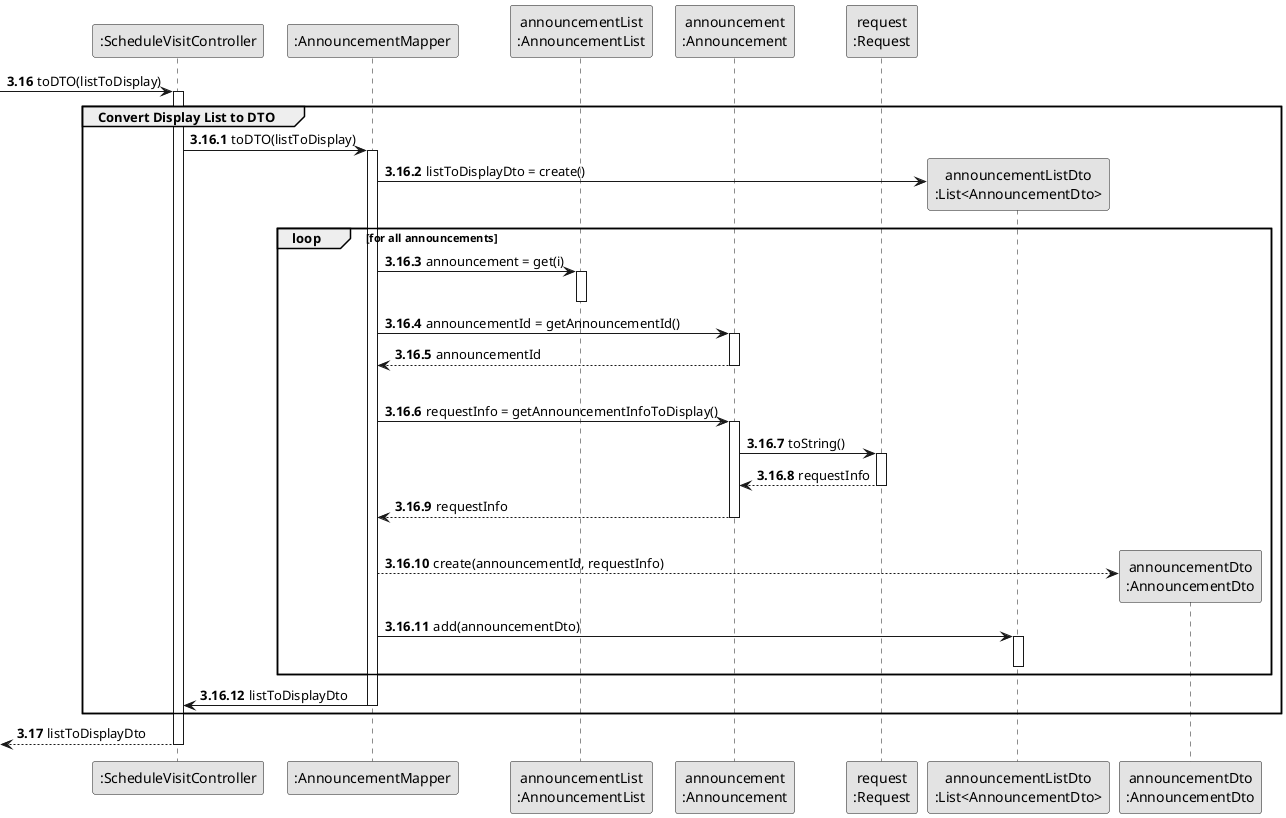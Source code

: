 @startuml
skinparam monochrome true
skinparam packageStyle rectangle
skinparam shadowing false


participant ":ScheduleVisitController" as CTRL
participant ":AnnouncementMapper" as MAPPER
participant "announcementList\n:AnnouncementList" as LISTCLASS
participant "announcement\n:Announcement" as ANNOUNCE
participant "request\n:Request" as REQUEST
'participant "property\n:Property" as PROPERTY
'participant "residence\n:Residence" as RESIDENCE
'participant "house\n:House" as HOUSE
participant "announcementListDto\n:List<AnnouncementDto>" as LISTDTO
participant "announcementDto\n:AnnouncementDto" as ANCDTO


autonumber 3.16

 -> CTRL : toDTO(listToDisplay)

activate CTRL

    autonumber 3.16.1

    group Convert Display List to DTO

        CTRL -> MAPPER : toDTO(listToDisplay)
        activate MAPPER

        MAPPER -> LISTDTO** : listToDisplayDto = create()

        loop for all announcements

        MAPPER -> LISTCLASS : announcement = get(i)
        activate LISTCLASS
        deactivate LISTCLASS

        MAPPER -> ANNOUNCE : announcementId = getAnnouncementId()
        activate ANNOUNCE

        ANNOUNCE --> MAPPER : announcementId
        deactivate ANNOUNCE
|||
        MAPPER -> ANNOUNCE : requestInfo = getAnnouncementInfoToDisplay()
        activate ANNOUNCE

            ANNOUNCE -> REQUEST : toString()
            activate REQUEST

                REQUEST --> ANNOUNCE : requestInfo
            deactivate REQUEST

            ANNOUNCE --> MAPPER : requestInfo
        deactivate ANNOUNCE
'|||
'        MAPPER -> PROPERTY : photographList = getPhotographList()
'        activate PROPERTY
'
'            PROPERTY --> MAPPER : potographList
'        deactivate PROPERTY
'
'|||
'        alt Property Type = Apartment || Property Type = House
'
'        MAPPER -> RESIDENCE : availableEquipmentList = getAvailableEquipmentList()
'        activate RESIDENCE
'
'            RESIDENCE --> MAPPER : availableEquipmentList
'        deactivate RESIDENCE
'|||
'        alt Property Type = House
'
'        MAPPER -> HOUSE : sunExposure = getSunExposure()
'        activate HOUSE
'
'            HOUSE --> MAPPER : sunExposure
'        deactivate HOUSE
'
'        end alt
'
'        end alt
|||

        MAPPER --> ANCDTO**: create(announcementId, requestInfo)

        MAPPER -> LISTDTO : add(announcementDto)
        activate LISTDTO
        deactivate LISTDTO

        end loop

        MAPPER -> CTRL : listToDisplayDto
        deactivate MAPPER

    end group

    autonumber 3.17
    <-- CTRL  : listToDisplayDto
deactivate CTRL

@enduml
